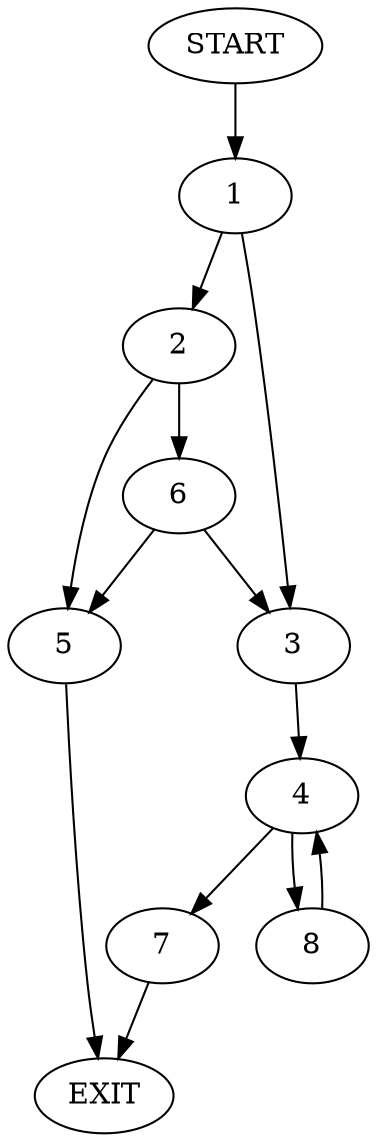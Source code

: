digraph {
0 [label="START"]
9 [label="EXIT"]
0 -> 1
1 -> 2
1 -> 3
3 -> 4
2 -> 5
2 -> 6
6 -> 5
6 -> 3
5 -> 9
4 -> 7
4 -> 8
7 -> 9
8 -> 4
}
